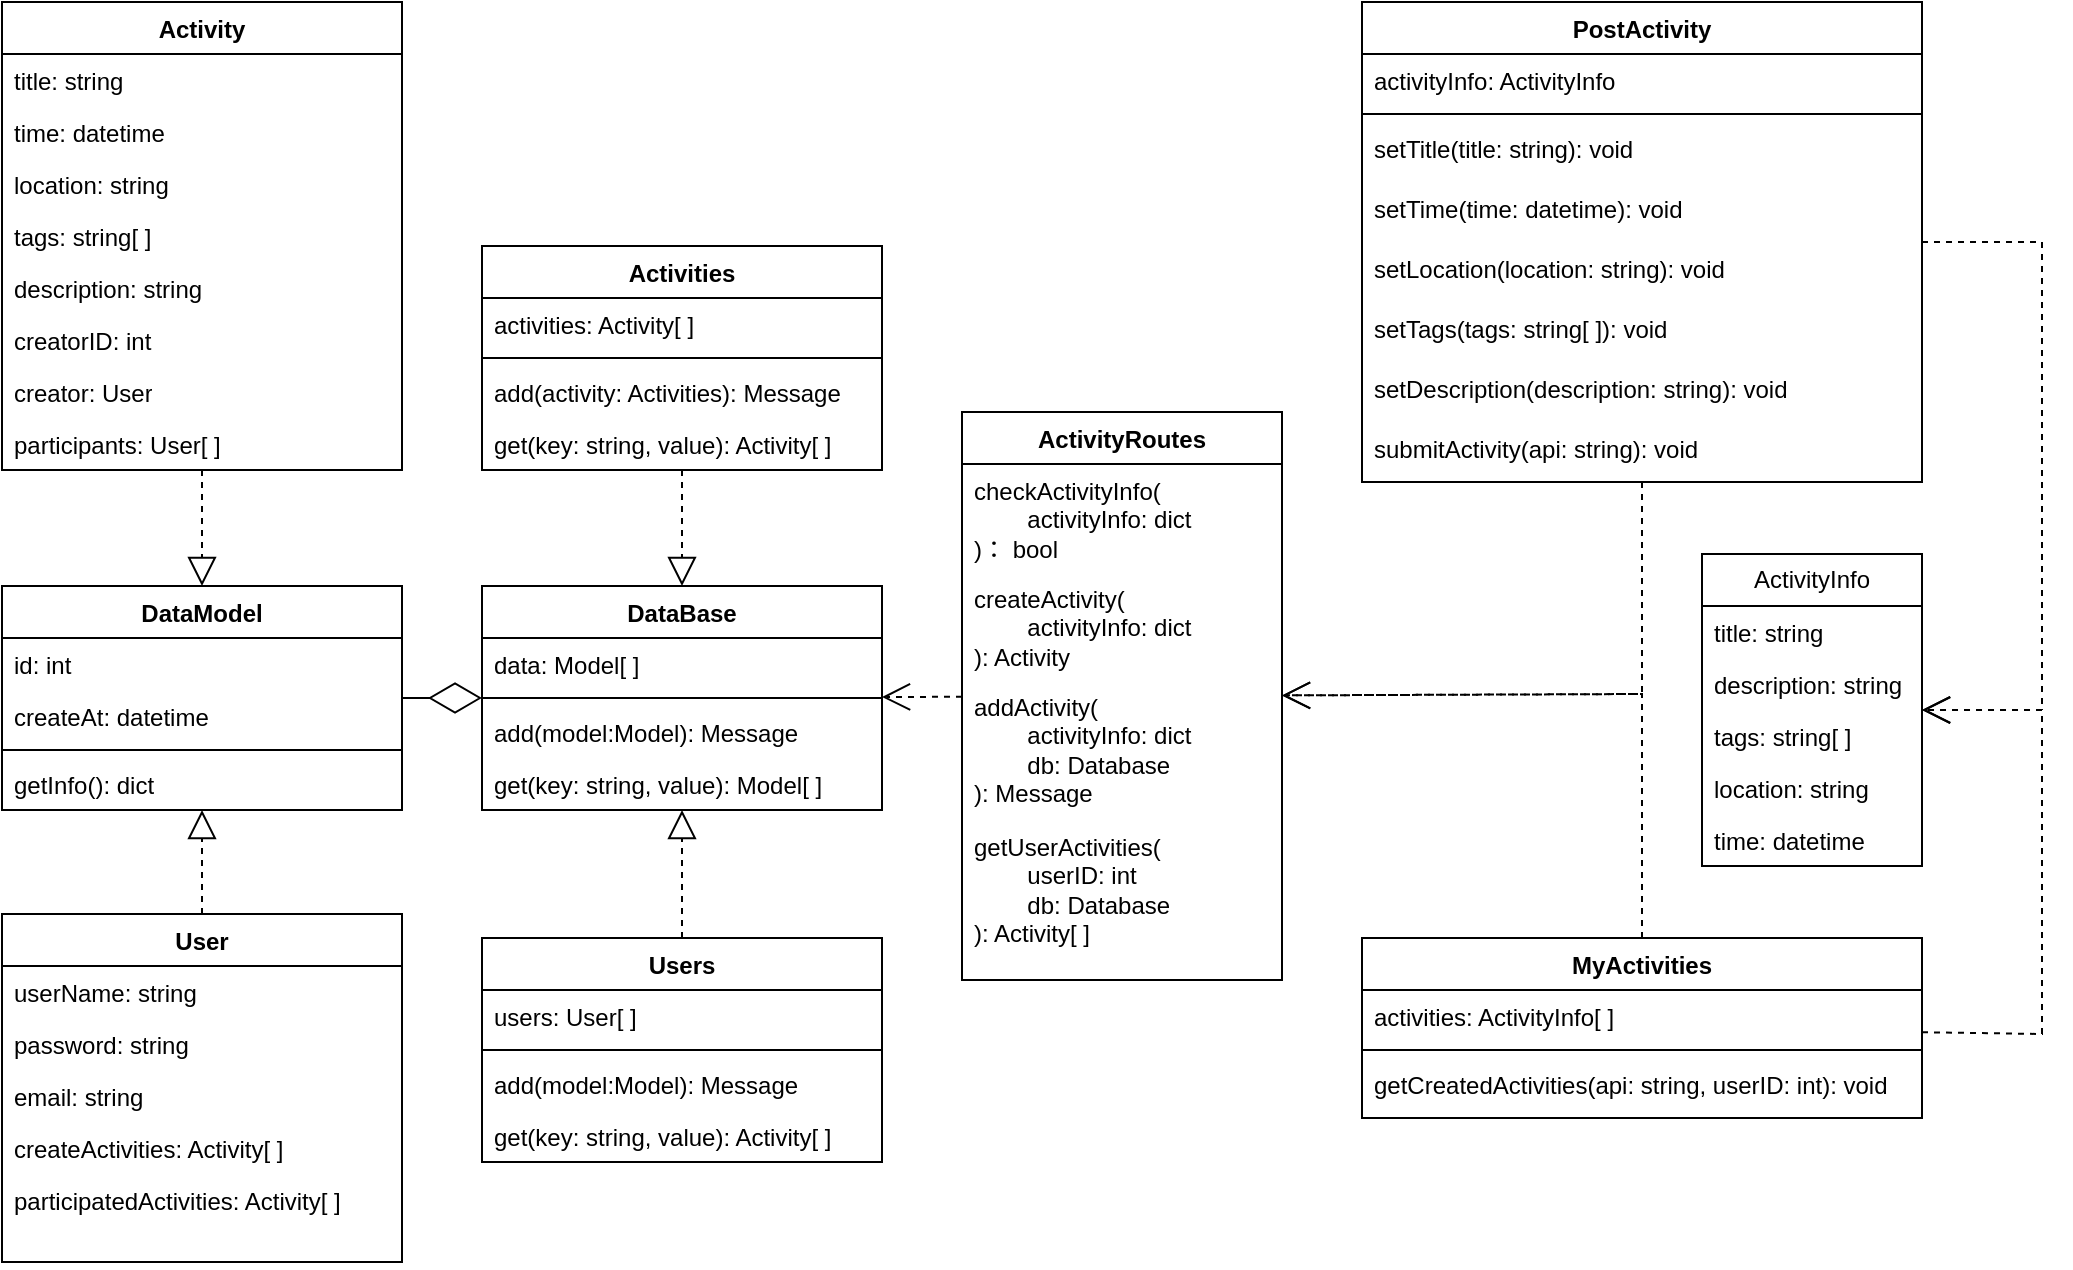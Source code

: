 <mxfile version="26.2.8">
  <diagram id="C5RBs43oDa-KdzZeNtuy" name="Page-1">
    <mxGraphModel dx="1207" dy="1942" grid="1" gridSize="10" guides="1" tooltips="1" connect="1" arrows="1" fold="1" page="1" pageScale="1" pageWidth="827" pageHeight="1169" math="0" shadow="0">
      <root>
        <mxCell id="WIyWlLk6GJQsqaUBKTNV-0" />
        <mxCell id="WIyWlLk6GJQsqaUBKTNV-1" parent="WIyWlLk6GJQsqaUBKTNV-0" />
        <mxCell id="l9Jya-aFv6PUSe8ya6FH-0" value="Activity" style="swimlane;fontStyle=1;align=center;verticalAlign=top;childLayout=stackLayout;horizontal=1;startSize=26;horizontalStack=0;resizeParent=1;resizeParentMax=0;resizeLast=0;collapsible=1;marginBottom=0;whiteSpace=wrap;html=1;" parent="WIyWlLk6GJQsqaUBKTNV-1" vertex="1">
          <mxGeometry x="200" y="-376" width="200" height="234" as="geometry" />
        </mxCell>
        <mxCell id="l9Jya-aFv6PUSe8ya6FH-8" value="title: string" style="text;strokeColor=none;fillColor=none;align=left;verticalAlign=top;spacingLeft=4;spacingRight=4;overflow=hidden;rotatable=0;points=[[0,0.5],[1,0.5]];portConstraint=eastwest;whiteSpace=wrap;html=1;" parent="l9Jya-aFv6PUSe8ya6FH-0" vertex="1">
          <mxGeometry y="26" width="200" height="26" as="geometry" />
        </mxCell>
        <mxCell id="l9Jya-aFv6PUSe8ya6FH-1" value="time: datetime" style="text;strokeColor=none;fillColor=none;align=left;verticalAlign=top;spacingLeft=4;spacingRight=4;overflow=hidden;rotatable=0;points=[[0,0.5],[1,0.5]];portConstraint=eastwest;whiteSpace=wrap;html=1;" parent="l9Jya-aFv6PUSe8ya6FH-0" vertex="1">
          <mxGeometry y="52" width="200" height="26" as="geometry" />
        </mxCell>
        <mxCell id="l9Jya-aFv6PUSe8ya6FH-9" value="location: string" style="text;strokeColor=none;fillColor=none;align=left;verticalAlign=top;spacingLeft=4;spacingRight=4;overflow=hidden;rotatable=0;points=[[0,0.5],[1,0.5]];portConstraint=eastwest;whiteSpace=wrap;html=1;" parent="l9Jya-aFv6PUSe8ya6FH-0" vertex="1">
          <mxGeometry y="78" width="200" height="26" as="geometry" />
        </mxCell>
        <mxCell id="l9Jya-aFv6PUSe8ya6FH-10" value="tags: string[ ]" style="text;strokeColor=none;fillColor=none;align=left;verticalAlign=top;spacingLeft=4;spacingRight=4;overflow=hidden;rotatable=0;points=[[0,0.5],[1,0.5]];portConstraint=eastwest;whiteSpace=wrap;html=1;" parent="l9Jya-aFv6PUSe8ya6FH-0" vertex="1">
          <mxGeometry y="104" width="200" height="26" as="geometry" />
        </mxCell>
        <mxCell id="l9Jya-aFv6PUSe8ya6FH-11" value="description: string" style="text;strokeColor=none;fillColor=none;align=left;verticalAlign=top;spacingLeft=4;spacingRight=4;overflow=hidden;rotatable=0;points=[[0,0.5],[1,0.5]];portConstraint=eastwest;whiteSpace=wrap;html=1;" parent="l9Jya-aFv6PUSe8ya6FH-0" vertex="1">
          <mxGeometry y="130" width="200" height="26" as="geometry" />
        </mxCell>
        <mxCell id="B1cffZUXdoedIkwG8ZlD-0" value="creatorID: int" style="text;strokeColor=none;fillColor=none;align=left;verticalAlign=top;spacingLeft=4;spacingRight=4;overflow=hidden;rotatable=0;points=[[0,0.5],[1,0.5]];portConstraint=eastwest;whiteSpace=wrap;html=1;" parent="l9Jya-aFv6PUSe8ya6FH-0" vertex="1">
          <mxGeometry y="156" width="200" height="26" as="geometry" />
        </mxCell>
        <mxCell id="l9Jya-aFv6PUSe8ya6FH-12" value="creator: User" style="text;strokeColor=none;fillColor=none;align=left;verticalAlign=top;spacingLeft=4;spacingRight=4;overflow=hidden;rotatable=0;points=[[0,0.5],[1,0.5]];portConstraint=eastwest;whiteSpace=wrap;html=1;" parent="l9Jya-aFv6PUSe8ya6FH-0" vertex="1">
          <mxGeometry y="182" width="200" height="26" as="geometry" />
        </mxCell>
        <mxCell id="l9Jya-aFv6PUSe8ya6FH-13" value="participants: User[ ]" style="text;strokeColor=none;fillColor=none;align=left;verticalAlign=top;spacingLeft=4;spacingRight=4;overflow=hidden;rotatable=0;points=[[0,0.5],[1,0.5]];portConstraint=eastwest;whiteSpace=wrap;html=1;" parent="l9Jya-aFv6PUSe8ya6FH-0" vertex="1">
          <mxGeometry y="208" width="200" height="26" as="geometry" />
        </mxCell>
        <mxCell id="l9Jya-aFv6PUSe8ya6FH-14" value="User" style="swimlane;fontStyle=1;align=center;verticalAlign=top;childLayout=stackLayout;horizontal=1;startSize=26;horizontalStack=0;resizeParent=1;resizeParentMax=0;resizeLast=0;collapsible=1;marginBottom=0;whiteSpace=wrap;html=1;" parent="WIyWlLk6GJQsqaUBKTNV-1" vertex="1">
          <mxGeometry x="200" y="80" width="200" height="174" as="geometry" />
        </mxCell>
        <mxCell id="l9Jya-aFv6PUSe8ya6FH-15" value="userName: string" style="text;strokeColor=none;fillColor=none;align=left;verticalAlign=top;spacingLeft=4;spacingRight=4;overflow=hidden;rotatable=0;points=[[0,0.5],[1,0.5]];portConstraint=eastwest;whiteSpace=wrap;html=1;" parent="l9Jya-aFv6PUSe8ya6FH-14" vertex="1">
          <mxGeometry y="26" width="200" height="26" as="geometry" />
        </mxCell>
        <mxCell id="l9Jya-aFv6PUSe8ya6FH-16" value="password: string" style="text;strokeColor=none;fillColor=none;align=left;verticalAlign=top;spacingLeft=4;spacingRight=4;overflow=hidden;rotatable=0;points=[[0,0.5],[1,0.5]];portConstraint=eastwest;whiteSpace=wrap;html=1;" parent="l9Jya-aFv6PUSe8ya6FH-14" vertex="1">
          <mxGeometry y="52" width="200" height="26" as="geometry" />
        </mxCell>
        <mxCell id="l9Jya-aFv6PUSe8ya6FH-17" value="email: string" style="text;strokeColor=none;fillColor=none;align=left;verticalAlign=top;spacingLeft=4;spacingRight=4;overflow=hidden;rotatable=0;points=[[0,0.5],[1,0.5]];portConstraint=eastwest;whiteSpace=wrap;html=1;" parent="l9Jya-aFv6PUSe8ya6FH-14" vertex="1">
          <mxGeometry y="78" width="200" height="26" as="geometry" />
        </mxCell>
        <mxCell id="l9Jya-aFv6PUSe8ya6FH-19" value="createActivities: Activity[ ]" style="text;strokeColor=none;fillColor=none;align=left;verticalAlign=top;spacingLeft=4;spacingRight=4;overflow=hidden;rotatable=0;points=[[0,0.5],[1,0.5]];portConstraint=eastwest;whiteSpace=wrap;html=1;" parent="l9Jya-aFv6PUSe8ya6FH-14" vertex="1">
          <mxGeometry y="104" width="200" height="26" as="geometry" />
        </mxCell>
        <mxCell id="l9Jya-aFv6PUSe8ya6FH-18" value="participatedActivities: Activity[ ]" style="text;strokeColor=none;fillColor=none;align=left;verticalAlign=top;spacingLeft=4;spacingRight=4;overflow=hidden;rotatable=0;points=[[0,0.5],[1,0.5]];portConstraint=eastwest;whiteSpace=wrap;html=1;" parent="l9Jya-aFv6PUSe8ya6FH-14" vertex="1">
          <mxGeometry y="130" width="200" height="44" as="geometry" />
        </mxCell>
        <mxCell id="uRLzPVLPBDJGB12DqFMD-4" value="ActivityRoutes" style="swimlane;fontStyle=1;align=center;verticalAlign=top;childLayout=stackLayout;horizontal=1;startSize=26;horizontalStack=0;resizeParent=1;resizeParentMax=0;resizeLast=0;collapsible=1;marginBottom=0;whiteSpace=wrap;html=1;" parent="WIyWlLk6GJQsqaUBKTNV-1" vertex="1">
          <mxGeometry x="680" y="-171" width="160" height="284" as="geometry" />
        </mxCell>
        <mxCell id="B1cffZUXdoedIkwG8ZlD-46" value="checkActivityInfo(&lt;div&gt;&lt;span style=&quot;background-color: transparent; color: light-dark(rgb(0, 0, 0), rgb(255, 255, 255));&quot;&gt;&lt;span style=&quot;white-space: pre;&quot;&gt;&#x9;&lt;/span&gt;activityInfo: dict&lt;/span&gt;&lt;/div&gt;&lt;div&gt;&lt;span style=&quot;background-color: transparent; color: light-dark(rgb(0, 0, 0), rgb(255, 255, 255));&quot;&gt;)： bool&lt;/span&gt;&lt;/div&gt;" style="text;strokeColor=none;fillColor=none;align=left;verticalAlign=top;spacingLeft=4;spacingRight=4;overflow=hidden;rotatable=0;points=[[0,0.5],[1,0.5]];portConstraint=eastwest;whiteSpace=wrap;html=1;" parent="uRLzPVLPBDJGB12DqFMD-4" vertex="1">
          <mxGeometry y="26" width="160" height="54" as="geometry" />
        </mxCell>
        <mxCell id="uRLzPVLPBDJGB12DqFMD-7" value="createActivity(&lt;div&gt;&lt;span style=&quot;white-space: pre;&quot;&gt;&#x9;&lt;/span&gt;activityInfo: dict&lt;/div&gt;&lt;div&gt;&lt;span style=&quot;background-color: transparent; color: light-dark(rgb(0, 0, 0), rgb(255, 255, 255));&quot;&gt;): Activity&lt;/span&gt;&lt;/div&gt;" style="text;strokeColor=none;fillColor=none;align=left;verticalAlign=top;spacingLeft=4;spacingRight=4;overflow=hidden;rotatable=0;points=[[0,0.5],[1,0.5]];portConstraint=eastwest;whiteSpace=wrap;html=1;" parent="uRLzPVLPBDJGB12DqFMD-4" vertex="1">
          <mxGeometry y="80" width="160" height="54" as="geometry" />
        </mxCell>
        <mxCell id="TuKI9G6kPxIfp8sa9-yE-20" value="addActivity(&lt;div&gt;&lt;span style=&quot;white-space: pre;&quot;&gt;&#x9;&lt;/span&gt;activityInfo: dict&lt;/div&gt;&lt;div&gt;&lt;span style=&quot;white-space: pre;&quot;&gt;&#x9;&lt;/span&gt;db: Database&lt;br&gt;&lt;/div&gt;&lt;div&gt;&lt;span style=&quot;background-color: transparent; color: light-dark(rgb(0, 0, 0), rgb(255, 255, 255));&quot;&gt;): Message&lt;/span&gt;&lt;/div&gt;" style="text;strokeColor=none;fillColor=none;align=left;verticalAlign=top;spacingLeft=4;spacingRight=4;overflow=hidden;rotatable=0;points=[[0,0.5],[1,0.5]];portConstraint=eastwest;whiteSpace=wrap;html=1;" parent="uRLzPVLPBDJGB12DqFMD-4" vertex="1">
          <mxGeometry y="134" width="160" height="70" as="geometry" />
        </mxCell>
        <mxCell id="uRLzPVLPBDJGB12DqFMD-8" value="getUserActivities(&lt;div&gt;&lt;span style=&quot;background-color: transparent; color: light-dark(rgb(0, 0, 0), rgb(255, 255, 255)); white-space: pre;&quot;&gt;&lt;span style=&quot;white-space: pre;&quot;&gt;&#x9;&lt;/span&gt;userID: int&lt;/span&gt;&lt;/div&gt;&lt;div&gt;&lt;span style=&quot;background-color: transparent; color: light-dark(rgb(0, 0, 0), rgb(255, 255, 255)); white-space: pre;&quot;&gt;&lt;span style=&quot;white-space: pre;&quot;&gt;&#x9;&lt;/span&gt;db: Database&lt;br&gt;&lt;/span&gt;&lt;/div&gt;&lt;div&gt;&lt;span style=&quot;background-color: transparent; color: light-dark(rgb(0, 0, 0), rgb(255, 255, 255));&quot;&gt;): Activity[ ]&lt;/span&gt;&lt;/div&gt;" style="text;strokeColor=none;fillColor=none;align=left;verticalAlign=top;spacingLeft=4;spacingRight=4;overflow=hidden;rotatable=0;points=[[0,0.5],[1,0.5]];portConstraint=eastwest;whiteSpace=wrap;html=1;" parent="uRLzPVLPBDJGB12DqFMD-4" vertex="1">
          <mxGeometry y="204" width="160" height="80" as="geometry" />
        </mxCell>
        <mxCell id="B1cffZUXdoedIkwG8ZlD-9" value="PostActivity" style="swimlane;fontStyle=1;align=center;verticalAlign=top;childLayout=stackLayout;horizontal=1;startSize=26;horizontalStack=0;resizeParent=1;resizeParentMax=0;resizeLast=0;collapsible=1;marginBottom=0;whiteSpace=wrap;html=1;" parent="WIyWlLk6GJQsqaUBKTNV-1" vertex="1">
          <mxGeometry x="880" y="-376" width="280" height="240" as="geometry" />
        </mxCell>
        <mxCell id="B1cffZUXdoedIkwG8ZlD-31" value="activityInfo: ActivityInfo" style="text;strokeColor=none;fillColor=none;align=left;verticalAlign=top;spacingLeft=4;spacingRight=4;overflow=hidden;rotatable=0;points=[[0,0.5],[1,0.5]];portConstraint=eastwest;whiteSpace=wrap;html=1;" parent="B1cffZUXdoedIkwG8ZlD-9" vertex="1">
          <mxGeometry y="26" width="280" height="26" as="geometry" />
        </mxCell>
        <mxCell id="B1cffZUXdoedIkwG8ZlD-11" value="" style="line;strokeWidth=1;fillColor=none;align=left;verticalAlign=middle;spacingTop=-1;spacingLeft=3;spacingRight=3;rotatable=0;labelPosition=right;points=[];portConstraint=eastwest;strokeColor=inherit;" parent="B1cffZUXdoedIkwG8ZlD-9" vertex="1">
          <mxGeometry y="52" width="280" height="8" as="geometry" />
        </mxCell>
        <mxCell id="TuKI9G6kPxIfp8sa9-yE-5" value="setTitle(title: string&lt;span style=&quot;background-color: transparent; color: light-dark(rgb(0, 0, 0), rgb(255, 255, 255));&quot;&gt;): void&lt;/span&gt;" style="text;strokeColor=none;fillColor=none;align=left;verticalAlign=top;spacingLeft=4;spacingRight=4;overflow=hidden;rotatable=0;points=[[0,0.5],[1,0.5]];portConstraint=eastwest;whiteSpace=wrap;html=1;" parent="B1cffZUXdoedIkwG8ZlD-9" vertex="1">
          <mxGeometry y="60" width="280" height="30" as="geometry" />
        </mxCell>
        <mxCell id="TuKI9G6kPxIfp8sa9-yE-6" value="setTime(time: datetime&lt;span style=&quot;background-color: transparent; color: light-dark(rgb(0, 0, 0), rgb(255, 255, 255));&quot;&gt;): void&lt;/span&gt;" style="text;strokeColor=none;fillColor=none;align=left;verticalAlign=top;spacingLeft=4;spacingRight=4;overflow=hidden;rotatable=0;points=[[0,0.5],[1,0.5]];portConstraint=eastwest;whiteSpace=wrap;html=1;" parent="B1cffZUXdoedIkwG8ZlD-9" vertex="1">
          <mxGeometry y="90" width="280" height="30" as="geometry" />
        </mxCell>
        <mxCell id="TuKI9G6kPxIfp8sa9-yE-7" value="setLocation(location: string&lt;span style=&quot;background-color: transparent; color: light-dark(rgb(0, 0, 0), rgb(255, 255, 255));&quot;&gt;): void&lt;/span&gt;" style="text;strokeColor=none;fillColor=none;align=left;verticalAlign=top;spacingLeft=4;spacingRight=4;overflow=hidden;rotatable=0;points=[[0,0.5],[1,0.5]];portConstraint=eastwest;whiteSpace=wrap;html=1;" parent="B1cffZUXdoedIkwG8ZlD-9" vertex="1">
          <mxGeometry y="120" width="280" height="30" as="geometry" />
        </mxCell>
        <mxCell id="TuKI9G6kPxIfp8sa9-yE-8" value="setTags(tags: string[ ]&lt;span style=&quot;background-color: transparent; color: light-dark(rgb(0, 0, 0), rgb(255, 255, 255));&quot;&gt;): void&lt;/span&gt;" style="text;strokeColor=none;fillColor=none;align=left;verticalAlign=top;spacingLeft=4;spacingRight=4;overflow=hidden;rotatable=0;points=[[0,0.5],[1,0.5]];portConstraint=eastwest;whiteSpace=wrap;html=1;" parent="B1cffZUXdoedIkwG8ZlD-9" vertex="1">
          <mxGeometry y="150" width="280" height="30" as="geometry" />
        </mxCell>
        <mxCell id="B1cffZUXdoedIkwG8ZlD-29" value="setDescription(description: string&lt;span style=&quot;background-color: transparent; color: light-dark(rgb(0, 0, 0), rgb(255, 255, 255));&quot;&gt;): void&lt;/span&gt;" style="text;strokeColor=none;fillColor=none;align=left;verticalAlign=top;spacingLeft=4;spacingRight=4;overflow=hidden;rotatable=0;points=[[0,0.5],[1,0.5]];portConstraint=eastwest;whiteSpace=wrap;html=1;" parent="B1cffZUXdoedIkwG8ZlD-9" vertex="1">
          <mxGeometry y="180" width="280" height="30" as="geometry" />
        </mxCell>
        <mxCell id="B1cffZUXdoedIkwG8ZlD-24" value="submitActivity(api: string&lt;span style=&quot;background-color: transparent; color: light-dark(rgb(0, 0, 0), rgb(255, 255, 255));&quot;&gt;): void&lt;/span&gt;" style="text;strokeColor=none;fillColor=none;align=left;verticalAlign=top;spacingLeft=4;spacingRight=4;overflow=hidden;rotatable=0;points=[[0,0.5],[1,0.5]];portConstraint=eastwest;whiteSpace=wrap;html=1;" parent="B1cffZUXdoedIkwG8ZlD-9" vertex="1">
          <mxGeometry y="210" width="280" height="30" as="geometry" />
        </mxCell>
        <mxCell id="B1cffZUXdoedIkwG8ZlD-25" value="MyActivities" style="swimlane;fontStyle=1;align=center;verticalAlign=top;childLayout=stackLayout;horizontal=1;startSize=26;horizontalStack=0;resizeParent=1;resizeParentMax=0;resizeLast=0;collapsible=1;marginBottom=0;whiteSpace=wrap;html=1;" parent="WIyWlLk6GJQsqaUBKTNV-1" vertex="1">
          <mxGeometry x="880" y="92" width="280" height="90" as="geometry" />
        </mxCell>
        <mxCell id="B1cffZUXdoedIkwG8ZlD-26" value="activities: ActivityInfo[ ]" style="text;strokeColor=none;fillColor=none;align=left;verticalAlign=top;spacingLeft=4;spacingRight=4;overflow=hidden;rotatable=0;points=[[0,0.5],[1,0.5]];portConstraint=eastwest;whiteSpace=wrap;html=1;" parent="B1cffZUXdoedIkwG8ZlD-25" vertex="1">
          <mxGeometry y="26" width="280" height="26" as="geometry" />
        </mxCell>
        <mxCell id="B1cffZUXdoedIkwG8ZlD-27" value="" style="line;strokeWidth=1;fillColor=none;align=left;verticalAlign=middle;spacingTop=-1;spacingLeft=3;spacingRight=3;rotatable=0;labelPosition=right;points=[];portConstraint=eastwest;strokeColor=inherit;" parent="B1cffZUXdoedIkwG8ZlD-25" vertex="1">
          <mxGeometry y="52" width="280" height="8" as="geometry" />
        </mxCell>
        <mxCell id="B1cffZUXdoedIkwG8ZlD-33" value="getCreatedActivities(api: string, userID: int&lt;span style=&quot;background-color: transparent; color: light-dark(rgb(0, 0, 0), rgb(255, 255, 255));&quot;&gt;): void&lt;/span&gt;" style="text;strokeColor=none;fillColor=none;align=left;verticalAlign=top;spacingLeft=4;spacingRight=4;overflow=hidden;rotatable=0;points=[[0,0.5],[1,0.5]];portConstraint=eastwest;whiteSpace=wrap;html=1;" parent="B1cffZUXdoedIkwG8ZlD-25" vertex="1">
          <mxGeometry y="60" width="280" height="30" as="geometry" />
        </mxCell>
        <mxCell id="B1cffZUXdoedIkwG8ZlD-49" value="" style="endArrow=open;endSize=12;dashed=1;html=1;rounded=0;" parent="WIyWlLk6GJQsqaUBKTNV-1" source="uRLzPVLPBDJGB12DqFMD-4" target="sbAIaC_IB9AqrY3rTaV1-0" edge="1">
          <mxGeometry width="160" relative="1" as="geometry">
            <mxPoint x="660" y="-29" as="sourcePoint" />
            <mxPoint x="540" y="60" as="targetPoint" />
            <Array as="points" />
          </mxGeometry>
        </mxCell>
        <mxCell id="B1cffZUXdoedIkwG8ZlD-54" value="" style="endArrow=open;endSize=12;dashed=1;html=1;rounded=0;" parent="WIyWlLk6GJQsqaUBKTNV-1" source="B1cffZUXdoedIkwG8ZlD-9" target="uRLzPVLPBDJGB12DqFMD-4" edge="1">
          <mxGeometry width="160" relative="1" as="geometry">
            <mxPoint x="860" y="-138" as="sourcePoint" />
            <mxPoint x="880.0" y="-29.407" as="targetPoint" />
            <Array as="points">
              <mxPoint x="1020" y="-30" />
            </Array>
          </mxGeometry>
        </mxCell>
        <mxCell id="B1cffZUXdoedIkwG8ZlD-55" value="" style="endArrow=open;endSize=12;dashed=1;html=1;rounded=0;" parent="WIyWlLk6GJQsqaUBKTNV-1" source="B1cffZUXdoedIkwG8ZlD-25" target="uRLzPVLPBDJGB12DqFMD-4" edge="1">
          <mxGeometry width="160" relative="1" as="geometry">
            <mxPoint x="970" y="82" as="sourcePoint" />
            <mxPoint x="880.0" y="-29.407" as="targetPoint" />
            <Array as="points">
              <mxPoint x="1020" y="-30" />
            </Array>
          </mxGeometry>
        </mxCell>
        <mxCell id="sbAIaC_IB9AqrY3rTaV1-0" value="DataBase" style="swimlane;fontStyle=1;align=center;verticalAlign=top;childLayout=stackLayout;horizontal=1;startSize=26;horizontalStack=0;resizeParent=1;resizeParentMax=0;resizeLast=0;collapsible=1;marginBottom=0;whiteSpace=wrap;html=1;" parent="WIyWlLk6GJQsqaUBKTNV-1" vertex="1">
          <mxGeometry x="440" y="-84" width="200" height="112" as="geometry" />
        </mxCell>
        <mxCell id="sbAIaC_IB9AqrY3rTaV1-15" value="data: Model[ ]" style="text;strokeColor=none;fillColor=none;align=left;verticalAlign=top;spacingLeft=4;spacingRight=4;overflow=hidden;rotatable=0;points=[[0,0.5],[1,0.5]];portConstraint=eastwest;whiteSpace=wrap;html=1;" parent="sbAIaC_IB9AqrY3rTaV1-0" vertex="1">
          <mxGeometry y="26" width="200" height="26" as="geometry" />
        </mxCell>
        <mxCell id="sbAIaC_IB9AqrY3rTaV1-18" value="" style="line;strokeWidth=1;fillColor=none;align=left;verticalAlign=middle;spacingTop=-1;spacingLeft=3;spacingRight=3;rotatable=0;labelPosition=right;points=[];portConstraint=eastwest;strokeColor=inherit;" parent="sbAIaC_IB9AqrY3rTaV1-0" vertex="1">
          <mxGeometry y="52" width="200" height="8" as="geometry" />
        </mxCell>
        <mxCell id="sbAIaC_IB9AqrY3rTaV1-1" value="add(model:Model): Message" style="text;strokeColor=none;fillColor=none;align=left;verticalAlign=top;spacingLeft=4;spacingRight=4;overflow=hidden;rotatable=0;points=[[0,0.5],[1,0.5]];portConstraint=eastwest;whiteSpace=wrap;html=1;" parent="sbAIaC_IB9AqrY3rTaV1-0" vertex="1">
          <mxGeometry y="60" width="200" height="26" as="geometry" />
        </mxCell>
        <mxCell id="sbAIaC_IB9AqrY3rTaV1-40" value="get(key: string, value): Model[ ]" style="text;strokeColor=none;fillColor=none;align=left;verticalAlign=top;spacingLeft=4;spacingRight=4;overflow=hidden;rotatable=0;points=[[0,0.5],[1,0.5]];portConstraint=eastwest;whiteSpace=wrap;html=1;" parent="sbAIaC_IB9AqrY3rTaV1-0" vertex="1">
          <mxGeometry y="86" width="200" height="26" as="geometry" />
        </mxCell>
        <mxCell id="sbAIaC_IB9AqrY3rTaV1-19" value="" style="endArrow=block;dashed=1;endFill=0;endSize=12;html=1;rounded=0;" parent="WIyWlLk6GJQsqaUBKTNV-1" source="sbAIaC_IB9AqrY3rTaV1-20" target="sbAIaC_IB9AqrY3rTaV1-0" edge="1">
          <mxGeometry width="160" relative="1" as="geometry">
            <mxPoint x="350" y="-12" as="sourcePoint" />
            <mxPoint x="370" y="42" as="targetPoint" />
          </mxGeometry>
        </mxCell>
        <mxCell id="sbAIaC_IB9AqrY3rTaV1-20" value="Activities" style="swimlane;fontStyle=1;align=center;verticalAlign=top;childLayout=stackLayout;horizontal=1;startSize=26;horizontalStack=0;resizeParent=1;resizeParentMax=0;resizeLast=0;collapsible=1;marginBottom=0;whiteSpace=wrap;html=1;" parent="WIyWlLk6GJQsqaUBKTNV-1" vertex="1">
          <mxGeometry x="440" y="-254" width="200" height="112" as="geometry" />
        </mxCell>
        <mxCell id="sbAIaC_IB9AqrY3rTaV1-22" value="activities: Activity[ ]" style="text;strokeColor=none;fillColor=none;align=left;verticalAlign=top;spacingLeft=4;spacingRight=4;overflow=hidden;rotatable=0;points=[[0,0.5],[1,0.5]];portConstraint=eastwest;whiteSpace=wrap;html=1;" parent="sbAIaC_IB9AqrY3rTaV1-20" vertex="1">
          <mxGeometry y="26" width="200" height="26" as="geometry" />
        </mxCell>
        <mxCell id="sbAIaC_IB9AqrY3rTaV1-23" value="" style="line;strokeWidth=1;fillColor=none;align=left;verticalAlign=middle;spacingTop=-1;spacingLeft=3;spacingRight=3;rotatable=0;labelPosition=right;points=[];portConstraint=eastwest;strokeColor=inherit;" parent="sbAIaC_IB9AqrY3rTaV1-20" vertex="1">
          <mxGeometry y="52" width="200" height="8" as="geometry" />
        </mxCell>
        <mxCell id="sbAIaC_IB9AqrY3rTaV1-24" value="add(activity: Activities): Message" style="text;strokeColor=none;fillColor=none;align=left;verticalAlign=top;spacingLeft=4;spacingRight=4;overflow=hidden;rotatable=0;points=[[0,0.5],[1,0.5]];portConstraint=eastwest;whiteSpace=wrap;html=1;" parent="sbAIaC_IB9AqrY3rTaV1-20" vertex="1">
          <mxGeometry y="60" width="200" height="26" as="geometry" />
        </mxCell>
        <mxCell id="TuKI9G6kPxIfp8sa9-yE-21" value="get(key: string, value): Activity[ ]" style="text;strokeColor=none;fillColor=none;align=left;verticalAlign=top;spacingLeft=4;spacingRight=4;overflow=hidden;rotatable=0;points=[[0,0.5],[1,0.5]];portConstraint=eastwest;whiteSpace=wrap;html=1;" parent="sbAIaC_IB9AqrY3rTaV1-20" vertex="1">
          <mxGeometry y="86" width="200" height="26" as="geometry" />
        </mxCell>
        <mxCell id="sbAIaC_IB9AqrY3rTaV1-25" value="Users" style="swimlane;fontStyle=1;align=center;verticalAlign=top;childLayout=stackLayout;horizontal=1;startSize=26;horizontalStack=0;resizeParent=1;resizeParentMax=0;resizeLast=0;collapsible=1;marginBottom=0;whiteSpace=wrap;html=1;" parent="WIyWlLk6GJQsqaUBKTNV-1" vertex="1">
          <mxGeometry x="440" y="92" width="200" height="112" as="geometry" />
        </mxCell>
        <mxCell id="sbAIaC_IB9AqrY3rTaV1-27" value="users: User[ ]" style="text;strokeColor=none;fillColor=none;align=left;verticalAlign=top;spacingLeft=4;spacingRight=4;overflow=hidden;rotatable=0;points=[[0,0.5],[1,0.5]];portConstraint=eastwest;whiteSpace=wrap;html=1;" parent="sbAIaC_IB9AqrY3rTaV1-25" vertex="1">
          <mxGeometry y="26" width="200" height="26" as="geometry" />
        </mxCell>
        <mxCell id="sbAIaC_IB9AqrY3rTaV1-28" value="" style="line;strokeWidth=1;fillColor=none;align=left;verticalAlign=middle;spacingTop=-1;spacingLeft=3;spacingRight=3;rotatable=0;labelPosition=right;points=[];portConstraint=eastwest;strokeColor=inherit;" parent="sbAIaC_IB9AqrY3rTaV1-25" vertex="1">
          <mxGeometry y="52" width="200" height="8" as="geometry" />
        </mxCell>
        <mxCell id="sbAIaC_IB9AqrY3rTaV1-29" value="add(model:Model): Message" style="text;strokeColor=none;fillColor=none;align=left;verticalAlign=top;spacingLeft=4;spacingRight=4;overflow=hidden;rotatable=0;points=[[0,0.5],[1,0.5]];portConstraint=eastwest;whiteSpace=wrap;html=1;" parent="sbAIaC_IB9AqrY3rTaV1-25" vertex="1">
          <mxGeometry y="60" width="200" height="26" as="geometry" />
        </mxCell>
        <mxCell id="TuKI9G6kPxIfp8sa9-yE-22" value="get(key: string, value): Activity[ ]" style="text;strokeColor=none;fillColor=none;align=left;verticalAlign=top;spacingLeft=4;spacingRight=4;overflow=hidden;rotatable=0;points=[[0,0.5],[1,0.5]];portConstraint=eastwest;whiteSpace=wrap;html=1;" parent="sbAIaC_IB9AqrY3rTaV1-25" vertex="1">
          <mxGeometry y="86" width="200" height="26" as="geometry" />
        </mxCell>
        <mxCell id="sbAIaC_IB9AqrY3rTaV1-30" value="DataModel" style="swimlane;fontStyle=1;align=center;verticalAlign=top;childLayout=stackLayout;horizontal=1;startSize=26;horizontalStack=0;resizeParent=1;resizeParentMax=0;resizeLast=0;collapsible=1;marginBottom=0;whiteSpace=wrap;html=1;" parent="WIyWlLk6GJQsqaUBKTNV-1" vertex="1">
          <mxGeometry x="200" y="-84" width="200" height="112" as="geometry" />
        </mxCell>
        <mxCell id="sbAIaC_IB9AqrY3rTaV1-39" value="id: int" style="text;strokeColor=none;fillColor=none;align=left;verticalAlign=top;spacingLeft=4;spacingRight=4;overflow=hidden;rotatable=0;points=[[0,0.5],[1,0.5]];portConstraint=eastwest;whiteSpace=wrap;html=1;" parent="sbAIaC_IB9AqrY3rTaV1-30" vertex="1">
          <mxGeometry y="26" width="200" height="26" as="geometry" />
        </mxCell>
        <mxCell id="sbAIaC_IB9AqrY3rTaV1-31" value="createAt: datetime" style="text;strokeColor=none;fillColor=none;align=left;verticalAlign=top;spacingLeft=4;spacingRight=4;overflow=hidden;rotatable=0;points=[[0,0.5],[1,0.5]];portConstraint=eastwest;whiteSpace=wrap;html=1;" parent="sbAIaC_IB9AqrY3rTaV1-30" vertex="1">
          <mxGeometry y="52" width="200" height="26" as="geometry" />
        </mxCell>
        <mxCell id="sbAIaC_IB9AqrY3rTaV1-32" value="" style="line;strokeWidth=1;fillColor=none;align=left;verticalAlign=middle;spacingTop=-1;spacingLeft=3;spacingRight=3;rotatable=0;labelPosition=right;points=[];portConstraint=eastwest;strokeColor=inherit;" parent="sbAIaC_IB9AqrY3rTaV1-30" vertex="1">
          <mxGeometry y="78" width="200" height="8" as="geometry" />
        </mxCell>
        <mxCell id="sbAIaC_IB9AqrY3rTaV1-33" value="getInfo(): dict" style="text;strokeColor=none;fillColor=none;align=left;verticalAlign=top;spacingLeft=4;spacingRight=4;overflow=hidden;rotatable=0;points=[[0,0.5],[1,0.5]];portConstraint=eastwest;whiteSpace=wrap;html=1;" parent="sbAIaC_IB9AqrY3rTaV1-30" vertex="1">
          <mxGeometry y="86" width="200" height="26" as="geometry" />
        </mxCell>
        <mxCell id="sbAIaC_IB9AqrY3rTaV1-34" value="" style="endArrow=block;dashed=1;endFill=0;endSize=12;html=1;rounded=0;" parent="WIyWlLk6GJQsqaUBKTNV-1" source="sbAIaC_IB9AqrY3rTaV1-25" target="sbAIaC_IB9AqrY3rTaV1-0" edge="1">
          <mxGeometry width="160" relative="1" as="geometry">
            <mxPoint x="530" y="-132" as="sourcePoint" />
            <mxPoint x="530" y="-58" as="targetPoint" />
          </mxGeometry>
        </mxCell>
        <mxCell id="sbAIaC_IB9AqrY3rTaV1-35" value="" style="endArrow=block;dashed=1;endFill=0;endSize=12;html=1;rounded=0;" parent="WIyWlLk6GJQsqaUBKTNV-1" source="l9Jya-aFv6PUSe8ya6FH-0" target="sbAIaC_IB9AqrY3rTaV1-30" edge="1">
          <mxGeometry width="160" relative="1" as="geometry">
            <mxPoint x="530" y="-132" as="sourcePoint" />
            <mxPoint x="530" y="-58" as="targetPoint" />
            <Array as="points" />
          </mxGeometry>
        </mxCell>
        <mxCell id="sbAIaC_IB9AqrY3rTaV1-36" value="" style="endArrow=block;dashed=1;endFill=0;endSize=12;html=1;rounded=0;" parent="WIyWlLk6GJQsqaUBKTNV-1" source="l9Jya-aFv6PUSe8ya6FH-14" target="sbAIaC_IB9AqrY3rTaV1-30" edge="1">
          <mxGeometry width="160" relative="1" as="geometry">
            <mxPoint x="540" y="-122" as="sourcePoint" />
            <mxPoint x="540" y="-48" as="targetPoint" />
            <Array as="points" />
          </mxGeometry>
        </mxCell>
        <mxCell id="sbAIaC_IB9AqrY3rTaV1-37" value="" style="endArrow=diamondThin;endFill=0;endSize=24;html=1;rounded=0;" parent="WIyWlLk6GJQsqaUBKTNV-1" source="sbAIaC_IB9AqrY3rTaV1-30" target="sbAIaC_IB9AqrY3rTaV1-0" edge="1">
          <mxGeometry width="160" relative="1" as="geometry">
            <mxPoint x="240" y="102" as="sourcePoint" />
            <mxPoint x="400" y="102" as="targetPoint" />
          </mxGeometry>
        </mxCell>
        <mxCell id="tYcUfkgmZWgLUboq_-n3-0" value="ActivityInfo" style="swimlane;fontStyle=0;childLayout=stackLayout;horizontal=1;startSize=26;fillColor=none;horizontalStack=0;resizeParent=1;resizeParentMax=0;resizeLast=0;collapsible=1;marginBottom=0;whiteSpace=wrap;html=1;" vertex="1" parent="WIyWlLk6GJQsqaUBKTNV-1">
          <mxGeometry x="1050" y="-100" width="110" height="156" as="geometry" />
        </mxCell>
        <mxCell id="tYcUfkgmZWgLUboq_-n3-4" value="title: string" style="text;strokeColor=none;fillColor=none;align=left;verticalAlign=top;spacingLeft=4;spacingRight=4;overflow=hidden;rotatable=0;points=[[0,0.5],[1,0.5]];portConstraint=eastwest;whiteSpace=wrap;html=1;" vertex="1" parent="tYcUfkgmZWgLUboq_-n3-0">
          <mxGeometry y="26" width="110" height="26" as="geometry" />
        </mxCell>
        <mxCell id="tYcUfkgmZWgLUboq_-n3-8" value="description: string" style="text;strokeColor=none;fillColor=none;align=left;verticalAlign=top;spacingLeft=4;spacingRight=4;overflow=hidden;rotatable=0;points=[[0,0.5],[1,0.5]];portConstraint=eastwest;whiteSpace=wrap;html=1;" vertex="1" parent="tYcUfkgmZWgLUboq_-n3-0">
          <mxGeometry y="52" width="110" height="26" as="geometry" />
        </mxCell>
        <mxCell id="tYcUfkgmZWgLUboq_-n3-7" value="tags: string[ ]" style="text;strokeColor=none;fillColor=none;align=left;verticalAlign=top;spacingLeft=4;spacingRight=4;overflow=hidden;rotatable=0;points=[[0,0.5],[1,0.5]];portConstraint=eastwest;whiteSpace=wrap;html=1;" vertex="1" parent="tYcUfkgmZWgLUboq_-n3-0">
          <mxGeometry y="78" width="110" height="26" as="geometry" />
        </mxCell>
        <mxCell id="tYcUfkgmZWgLUboq_-n3-6" value="location: string" style="text;strokeColor=none;fillColor=none;align=left;verticalAlign=top;spacingLeft=4;spacingRight=4;overflow=hidden;rotatable=0;points=[[0,0.5],[1,0.5]];portConstraint=eastwest;whiteSpace=wrap;html=1;" vertex="1" parent="tYcUfkgmZWgLUboq_-n3-0">
          <mxGeometry y="104" width="110" height="26" as="geometry" />
        </mxCell>
        <mxCell id="tYcUfkgmZWgLUboq_-n3-5" value="time: datetime" style="text;strokeColor=none;fillColor=none;align=left;verticalAlign=top;spacingLeft=4;spacingRight=4;overflow=hidden;rotatable=0;points=[[0,0.5],[1,0.5]];portConstraint=eastwest;whiteSpace=wrap;html=1;" vertex="1" parent="tYcUfkgmZWgLUboq_-n3-0">
          <mxGeometry y="130" width="110" height="26" as="geometry" />
        </mxCell>
        <mxCell id="tYcUfkgmZWgLUboq_-n3-9" value="" style="endArrow=open;endSize=12;dashed=1;html=1;rounded=0;" edge="1" parent="WIyWlLk6GJQsqaUBKTNV-1" source="B1cffZUXdoedIkwG8ZlD-9" target="tYcUfkgmZWgLUboq_-n3-0">
          <mxGeometry width="160" relative="1" as="geometry">
            <mxPoint x="1030" y="-126" as="sourcePoint" />
            <mxPoint x="850" y="-19" as="targetPoint" />
            <Array as="points">
              <mxPoint x="1220" y="-256" />
              <mxPoint x="1220" y="-22" />
            </Array>
          </mxGeometry>
        </mxCell>
        <mxCell id="tYcUfkgmZWgLUboq_-n3-10" value="" style="endArrow=open;endSize=12;dashed=1;html=1;rounded=0;" edge="1" parent="WIyWlLk6GJQsqaUBKTNV-1" source="B1cffZUXdoedIkwG8ZlD-25" target="tYcUfkgmZWgLUboq_-n3-0">
          <mxGeometry width="160" relative="1" as="geometry">
            <mxPoint x="1170" y="-246" as="sourcePoint" />
            <mxPoint x="1170" y="-12" as="targetPoint" />
            <Array as="points">
              <mxPoint x="1220" y="140" />
              <mxPoint x="1220" y="-22" />
            </Array>
          </mxGeometry>
        </mxCell>
      </root>
    </mxGraphModel>
  </diagram>
</mxfile>
